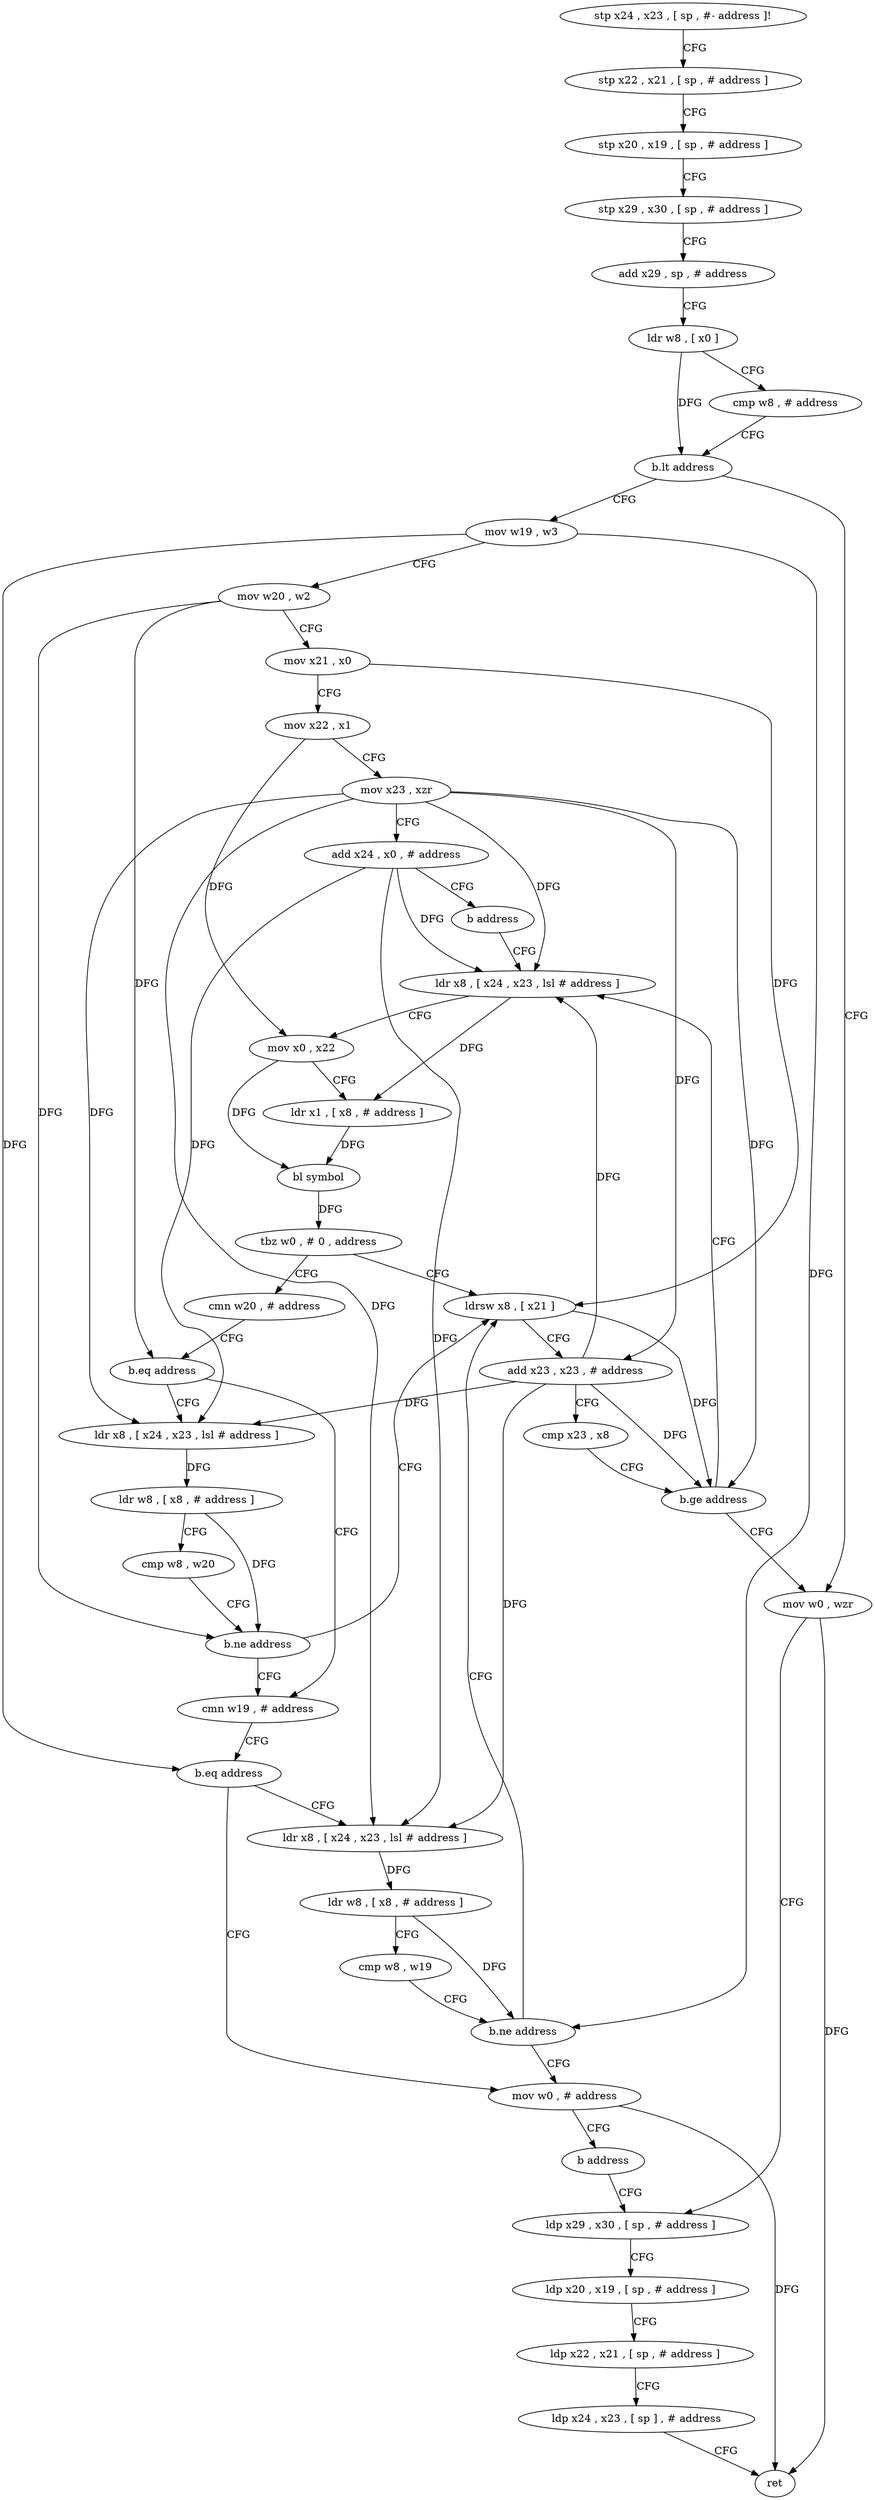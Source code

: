 digraph "func" {
"128744" [label = "stp x24 , x23 , [ sp , #- address ]!" ]
"128748" [label = "stp x22 , x21 , [ sp , # address ]" ]
"128752" [label = "stp x20 , x19 , [ sp , # address ]" ]
"128756" [label = "stp x29 , x30 , [ sp , # address ]" ]
"128760" [label = "add x29 , sp , # address" ]
"128764" [label = "ldr w8 , [ x0 ]" ]
"128768" [label = "cmp w8 , # address" ]
"128772" [label = "b.lt address" ]
"128896" [label = "mov w0 , wzr" ]
"128776" [label = "mov w19 , w3" ]
"128900" [label = "ldp x29 , x30 , [ sp , # address ]" ]
"128780" [label = "mov w20 , w2" ]
"128784" [label = "mov x21 , x0" ]
"128788" [label = "mov x22 , x1" ]
"128792" [label = "mov x23 , xzr" ]
"128796" [label = "add x24 , x0 , # address" ]
"128800" [label = "b address" ]
"128820" [label = "ldr x8 , [ x24 , x23 , lsl # address ]" ]
"128824" [label = "mov x0 , x22" ]
"128828" [label = "ldr x1 , [ x8 , # address ]" ]
"128832" [label = "bl symbol" ]
"128836" [label = "tbz w0 , # 0 , address" ]
"128804" [label = "ldrsw x8 , [ x21 ]" ]
"128840" [label = "cmn w20 , # address" ]
"128808" [label = "add x23 , x23 , # address" ]
"128812" [label = "cmp x23 , x8" ]
"128816" [label = "b.ge address" ]
"128844" [label = "b.eq address" ]
"128864" [label = "cmn w19 , # address" ]
"128848" [label = "ldr x8 , [ x24 , x23 , lsl # address ]" ]
"128868" [label = "b.eq address" ]
"128888" [label = "mov w0 , # address" ]
"128872" [label = "ldr x8 , [ x24 , x23 , lsl # address ]" ]
"128852" [label = "ldr w8 , [ x8 , # address ]" ]
"128856" [label = "cmp w8 , w20" ]
"128860" [label = "b.ne address" ]
"128892" [label = "b address" ]
"128876" [label = "ldr w8 , [ x8 , # address ]" ]
"128880" [label = "cmp w8 , w19" ]
"128884" [label = "b.ne address" ]
"128904" [label = "ldp x20 , x19 , [ sp , # address ]" ]
"128908" [label = "ldp x22 , x21 , [ sp , # address ]" ]
"128912" [label = "ldp x24 , x23 , [ sp ] , # address" ]
"128916" [label = "ret" ]
"128744" -> "128748" [ label = "CFG" ]
"128748" -> "128752" [ label = "CFG" ]
"128752" -> "128756" [ label = "CFG" ]
"128756" -> "128760" [ label = "CFG" ]
"128760" -> "128764" [ label = "CFG" ]
"128764" -> "128768" [ label = "CFG" ]
"128764" -> "128772" [ label = "DFG" ]
"128768" -> "128772" [ label = "CFG" ]
"128772" -> "128896" [ label = "CFG" ]
"128772" -> "128776" [ label = "CFG" ]
"128896" -> "128900" [ label = "CFG" ]
"128896" -> "128916" [ label = "DFG" ]
"128776" -> "128780" [ label = "CFG" ]
"128776" -> "128868" [ label = "DFG" ]
"128776" -> "128884" [ label = "DFG" ]
"128900" -> "128904" [ label = "CFG" ]
"128780" -> "128784" [ label = "CFG" ]
"128780" -> "128844" [ label = "DFG" ]
"128780" -> "128860" [ label = "DFG" ]
"128784" -> "128788" [ label = "CFG" ]
"128784" -> "128804" [ label = "DFG" ]
"128788" -> "128792" [ label = "CFG" ]
"128788" -> "128824" [ label = "DFG" ]
"128792" -> "128796" [ label = "CFG" ]
"128792" -> "128820" [ label = "DFG" ]
"128792" -> "128808" [ label = "DFG" ]
"128792" -> "128816" [ label = "DFG" ]
"128792" -> "128848" [ label = "DFG" ]
"128792" -> "128872" [ label = "DFG" ]
"128796" -> "128800" [ label = "CFG" ]
"128796" -> "128820" [ label = "DFG" ]
"128796" -> "128848" [ label = "DFG" ]
"128796" -> "128872" [ label = "DFG" ]
"128800" -> "128820" [ label = "CFG" ]
"128820" -> "128824" [ label = "CFG" ]
"128820" -> "128828" [ label = "DFG" ]
"128824" -> "128828" [ label = "CFG" ]
"128824" -> "128832" [ label = "DFG" ]
"128828" -> "128832" [ label = "DFG" ]
"128832" -> "128836" [ label = "DFG" ]
"128836" -> "128804" [ label = "CFG" ]
"128836" -> "128840" [ label = "CFG" ]
"128804" -> "128808" [ label = "CFG" ]
"128804" -> "128816" [ label = "DFG" ]
"128840" -> "128844" [ label = "CFG" ]
"128808" -> "128812" [ label = "CFG" ]
"128808" -> "128820" [ label = "DFG" ]
"128808" -> "128816" [ label = "DFG" ]
"128808" -> "128848" [ label = "DFG" ]
"128808" -> "128872" [ label = "DFG" ]
"128812" -> "128816" [ label = "CFG" ]
"128816" -> "128896" [ label = "CFG" ]
"128816" -> "128820" [ label = "CFG" ]
"128844" -> "128864" [ label = "CFG" ]
"128844" -> "128848" [ label = "CFG" ]
"128864" -> "128868" [ label = "CFG" ]
"128848" -> "128852" [ label = "DFG" ]
"128868" -> "128888" [ label = "CFG" ]
"128868" -> "128872" [ label = "CFG" ]
"128888" -> "128892" [ label = "CFG" ]
"128888" -> "128916" [ label = "DFG" ]
"128872" -> "128876" [ label = "DFG" ]
"128852" -> "128856" [ label = "CFG" ]
"128852" -> "128860" [ label = "DFG" ]
"128856" -> "128860" [ label = "CFG" ]
"128860" -> "128804" [ label = "CFG" ]
"128860" -> "128864" [ label = "CFG" ]
"128892" -> "128900" [ label = "CFG" ]
"128876" -> "128880" [ label = "CFG" ]
"128876" -> "128884" [ label = "DFG" ]
"128880" -> "128884" [ label = "CFG" ]
"128884" -> "128804" [ label = "CFG" ]
"128884" -> "128888" [ label = "CFG" ]
"128904" -> "128908" [ label = "CFG" ]
"128908" -> "128912" [ label = "CFG" ]
"128912" -> "128916" [ label = "CFG" ]
}
